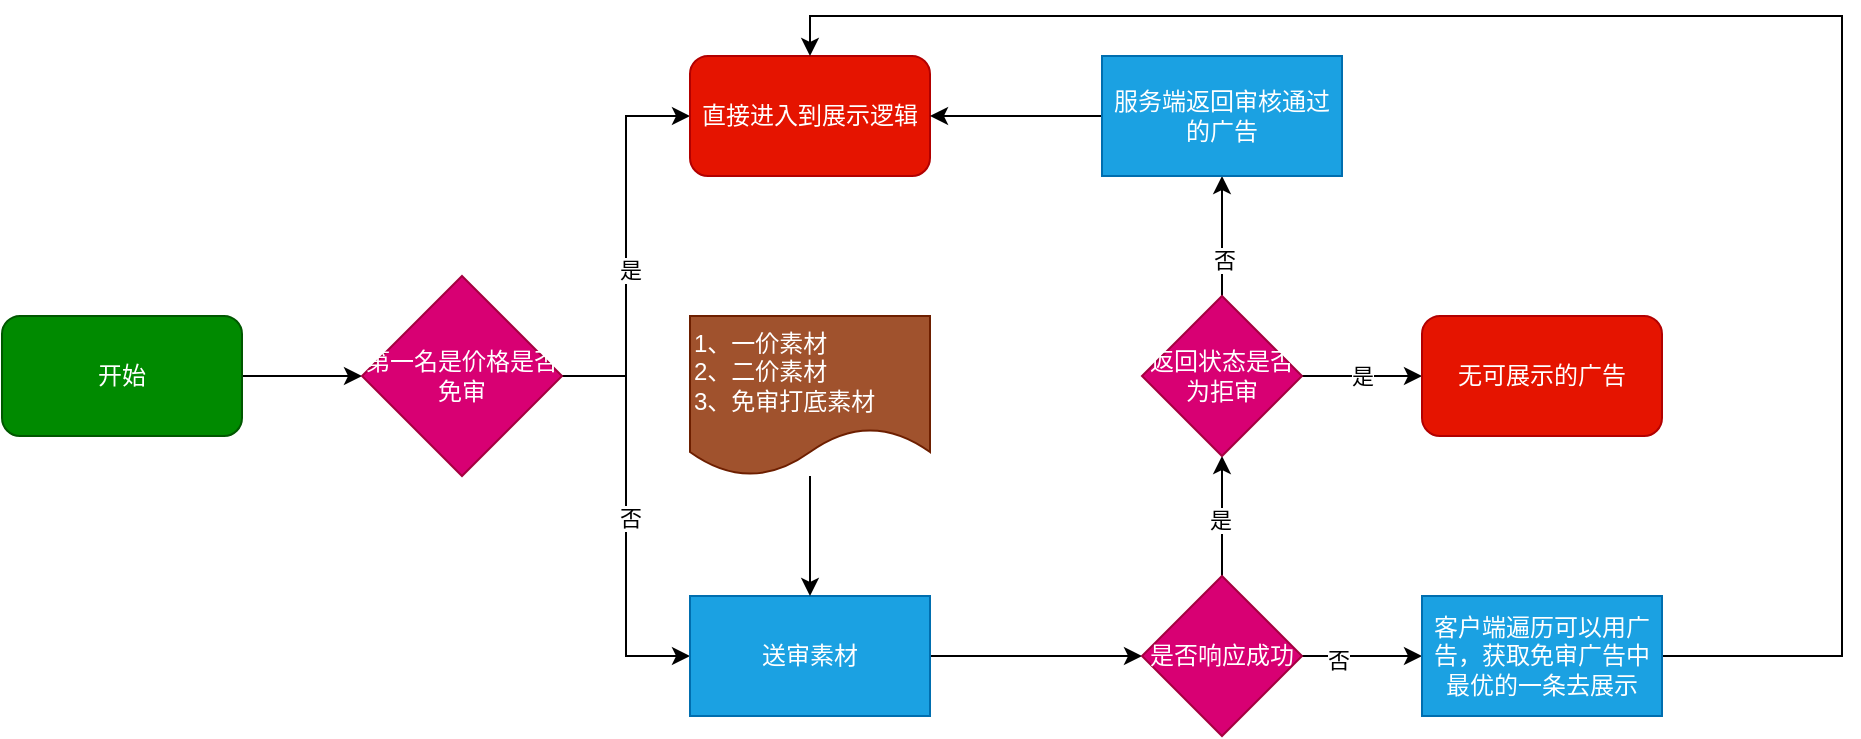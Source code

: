 <mxfile version="26.1.0">
  <diagram name="第 1 页" id="cXAoKrMgqpTc2uUaxv7u">
    <mxGraphModel dx="989" dy="536" grid="1" gridSize="10" guides="1" tooltips="1" connect="1" arrows="1" fold="1" page="1" pageScale="1" pageWidth="827" pageHeight="1169" math="0" shadow="0">
      <root>
        <mxCell id="0" />
        <mxCell id="1" parent="0" />
        <mxCell id="oLlinffS4dHNlLRgd4aY-5" value="" style="edgeStyle=orthogonalEdgeStyle;rounded=0;orthogonalLoop=1;jettySize=auto;html=1;" edge="1" parent="1" source="oLlinffS4dHNlLRgd4aY-1" target="oLlinffS4dHNlLRgd4aY-4">
          <mxGeometry relative="1" as="geometry" />
        </mxCell>
        <mxCell id="oLlinffS4dHNlLRgd4aY-1" value="开始" style="rounded=1;whiteSpace=wrap;html=1;fillColor=#008a00;fontColor=#ffffff;strokeColor=#005700;" vertex="1" parent="1">
          <mxGeometry x="70" y="320" width="120" height="60" as="geometry" />
        </mxCell>
        <mxCell id="oLlinffS4dHNlLRgd4aY-8" style="edgeStyle=orthogonalEdgeStyle;rounded=0;orthogonalLoop=1;jettySize=auto;html=1;entryX=0;entryY=0.5;entryDx=0;entryDy=0;" edge="1" parent="1" source="oLlinffS4dHNlLRgd4aY-4" target="oLlinffS4dHNlLRgd4aY-7">
          <mxGeometry relative="1" as="geometry" />
        </mxCell>
        <mxCell id="oLlinffS4dHNlLRgd4aY-10" value="否" style="edgeLabel;html=1;align=center;verticalAlign=middle;resizable=0;points=[];" vertex="1" connectable="0" parent="oLlinffS4dHNlLRgd4aY-8">
          <mxGeometry x="0.01" y="2" relative="1" as="geometry">
            <mxPoint as="offset" />
          </mxGeometry>
        </mxCell>
        <mxCell id="oLlinffS4dHNlLRgd4aY-9" style="edgeStyle=orthogonalEdgeStyle;rounded=0;orthogonalLoop=1;jettySize=auto;html=1;entryX=0;entryY=0.5;entryDx=0;entryDy=0;" edge="1" parent="1" source="oLlinffS4dHNlLRgd4aY-4" target="oLlinffS4dHNlLRgd4aY-6">
          <mxGeometry relative="1" as="geometry" />
        </mxCell>
        <mxCell id="oLlinffS4dHNlLRgd4aY-11" value="是" style="edgeLabel;html=1;align=center;verticalAlign=middle;resizable=0;points=[];" vertex="1" connectable="0" parent="oLlinffS4dHNlLRgd4aY-9">
          <mxGeometry x="-0.124" y="-2" relative="1" as="geometry">
            <mxPoint as="offset" />
          </mxGeometry>
        </mxCell>
        <mxCell id="oLlinffS4dHNlLRgd4aY-4" value="第一名是价格是否免审" style="rhombus;whiteSpace=wrap;html=1;fillColor=#d80073;fontColor=#ffffff;strokeColor=#A50040;" vertex="1" parent="1">
          <mxGeometry x="250" y="300" width="100" height="100" as="geometry" />
        </mxCell>
        <mxCell id="oLlinffS4dHNlLRgd4aY-6" value="直接进入到展示逻辑" style="rounded=1;whiteSpace=wrap;html=1;fillColor=#e51400;fontColor=#ffffff;strokeColor=#B20000;" vertex="1" parent="1">
          <mxGeometry x="414" y="190" width="120" height="60" as="geometry" />
        </mxCell>
        <mxCell id="oLlinffS4dHNlLRgd4aY-13" value="" style="edgeStyle=orthogonalEdgeStyle;rounded=0;orthogonalLoop=1;jettySize=auto;html=1;" edge="1" parent="1" source="oLlinffS4dHNlLRgd4aY-7" target="oLlinffS4dHNlLRgd4aY-12">
          <mxGeometry relative="1" as="geometry" />
        </mxCell>
        <mxCell id="oLlinffS4dHNlLRgd4aY-7" value="送审素材" style="rounded=0;whiteSpace=wrap;html=1;fillColor=#1ba1e2;fontColor=#ffffff;strokeColor=#006EAF;" vertex="1" parent="1">
          <mxGeometry x="414" y="460" width="120" height="60" as="geometry" />
        </mxCell>
        <mxCell id="oLlinffS4dHNlLRgd4aY-18" value="" style="edgeStyle=orthogonalEdgeStyle;rounded=0;orthogonalLoop=1;jettySize=auto;html=1;entryX=0.5;entryY=1;entryDx=0;entryDy=0;" edge="1" parent="1" source="oLlinffS4dHNlLRgd4aY-12" target="oLlinffS4dHNlLRgd4aY-23">
          <mxGeometry relative="1" as="geometry">
            <mxPoint x="680" y="380" as="targetPoint" />
          </mxGeometry>
        </mxCell>
        <mxCell id="oLlinffS4dHNlLRgd4aY-22" value="是" style="edgeLabel;html=1;align=center;verticalAlign=middle;resizable=0;points=[];" vertex="1" connectable="0" parent="oLlinffS4dHNlLRgd4aY-18">
          <mxGeometry x="-0.067" y="1" relative="1" as="geometry">
            <mxPoint as="offset" />
          </mxGeometry>
        </mxCell>
        <mxCell id="oLlinffS4dHNlLRgd4aY-20" value="" style="edgeStyle=orthogonalEdgeStyle;rounded=0;orthogonalLoop=1;jettySize=auto;html=1;" edge="1" parent="1" source="oLlinffS4dHNlLRgd4aY-12" target="oLlinffS4dHNlLRgd4aY-19">
          <mxGeometry relative="1" as="geometry" />
        </mxCell>
        <mxCell id="oLlinffS4dHNlLRgd4aY-21" value="否" style="edgeLabel;html=1;align=center;verticalAlign=middle;resizable=0;points=[];" vertex="1" connectable="0" parent="oLlinffS4dHNlLRgd4aY-20">
          <mxGeometry x="-0.4" y="-2" relative="1" as="geometry">
            <mxPoint as="offset" />
          </mxGeometry>
        </mxCell>
        <mxCell id="oLlinffS4dHNlLRgd4aY-12" value="是否响应成功" style="rhombus;whiteSpace=wrap;html=1;rounded=0;fillColor=#d80073;fontColor=#ffffff;strokeColor=#A50040;" vertex="1" parent="1">
          <mxGeometry x="640" y="450" width="80" height="80" as="geometry" />
        </mxCell>
        <mxCell id="oLlinffS4dHNlLRgd4aY-16" value="" style="edgeStyle=orthogonalEdgeStyle;rounded=0;orthogonalLoop=1;jettySize=auto;html=1;" edge="1" parent="1" source="oLlinffS4dHNlLRgd4aY-15" target="oLlinffS4dHNlLRgd4aY-7">
          <mxGeometry relative="1" as="geometry" />
        </mxCell>
        <mxCell id="oLlinffS4dHNlLRgd4aY-15" value="&lt;font style=&quot;color: rgb(255, 255, 255);&quot;&gt;&lt;span style=&quot;background-color: transparent;&quot;&gt;1、一价素材&lt;/span&gt;&lt;br&gt;&lt;span style=&quot;background-color: transparent;&quot;&gt;2、二价素材&lt;/span&gt;&lt;br&gt;&lt;/font&gt;&lt;div&gt;&lt;font style=&quot;color: rgb(255, 255, 255);&quot;&gt;3、免审打底素材&lt;/font&gt;&lt;/div&gt;" style="shape=document;whiteSpace=wrap;html=1;boundedLbl=1;align=left;fillColor=#a0522d;fontColor=#ffffff;strokeColor=#6D1F00;" vertex="1" parent="1">
          <mxGeometry x="414" y="320" width="120" height="80" as="geometry" />
        </mxCell>
        <mxCell id="oLlinffS4dHNlLRgd4aY-30" style="edgeStyle=orthogonalEdgeStyle;rounded=0;orthogonalLoop=1;jettySize=auto;html=1;entryX=0.5;entryY=0;entryDx=0;entryDy=0;" edge="1" parent="1" source="oLlinffS4dHNlLRgd4aY-19" target="oLlinffS4dHNlLRgd4aY-6">
          <mxGeometry relative="1" as="geometry">
            <Array as="points">
              <mxPoint x="990" y="490" />
              <mxPoint x="990" y="170" />
              <mxPoint x="474" y="170" />
            </Array>
          </mxGeometry>
        </mxCell>
        <mxCell id="oLlinffS4dHNlLRgd4aY-19" value="客户端遍历可以用广告，获取免审广告中最优的一条去展示" style="whiteSpace=wrap;html=1;rounded=0;fillColor=#1ba1e2;fontColor=#ffffff;strokeColor=#006EAF;" vertex="1" parent="1">
          <mxGeometry x="780" y="460" width="120" height="60" as="geometry" />
        </mxCell>
        <mxCell id="oLlinffS4dHNlLRgd4aY-25" value="是" style="edgeStyle=orthogonalEdgeStyle;rounded=0;orthogonalLoop=1;jettySize=auto;html=1;" edge="1" parent="1" source="oLlinffS4dHNlLRgd4aY-23" target="oLlinffS4dHNlLRgd4aY-24">
          <mxGeometry relative="1" as="geometry" />
        </mxCell>
        <mxCell id="oLlinffS4dHNlLRgd4aY-27" value="" style="edgeStyle=orthogonalEdgeStyle;rounded=0;orthogonalLoop=1;jettySize=auto;html=1;" edge="1" parent="1" source="oLlinffS4dHNlLRgd4aY-23" target="oLlinffS4dHNlLRgd4aY-26">
          <mxGeometry relative="1" as="geometry" />
        </mxCell>
        <mxCell id="oLlinffS4dHNlLRgd4aY-28" value="否" style="edgeLabel;html=1;align=center;verticalAlign=middle;resizable=0;points=[];" vertex="1" connectable="0" parent="oLlinffS4dHNlLRgd4aY-27">
          <mxGeometry x="-0.4" y="-1" relative="1" as="geometry">
            <mxPoint as="offset" />
          </mxGeometry>
        </mxCell>
        <mxCell id="oLlinffS4dHNlLRgd4aY-23" value="返回状态是否为拒审" style="rhombus;whiteSpace=wrap;html=1;fillColor=#d80073;fontColor=#ffffff;strokeColor=#A50040;" vertex="1" parent="1">
          <mxGeometry x="640" y="310" width="80" height="80" as="geometry" />
        </mxCell>
        <mxCell id="oLlinffS4dHNlLRgd4aY-24" value="无可展示的广告" style="whiteSpace=wrap;html=1;fillColor=#e51400;fontColor=#ffffff;strokeColor=#B20000;rounded=1;" vertex="1" parent="1">
          <mxGeometry x="780" y="320" width="120" height="60" as="geometry" />
        </mxCell>
        <mxCell id="oLlinffS4dHNlLRgd4aY-29" value="" style="edgeStyle=orthogonalEdgeStyle;rounded=0;orthogonalLoop=1;jettySize=auto;html=1;" edge="1" parent="1" source="oLlinffS4dHNlLRgd4aY-26" target="oLlinffS4dHNlLRgd4aY-6">
          <mxGeometry relative="1" as="geometry" />
        </mxCell>
        <mxCell id="oLlinffS4dHNlLRgd4aY-26" value="服务端返回审核通过的广告" style="rounded=0;whiteSpace=wrap;html=1;fillColor=#1ba1e2;fontColor=#ffffff;strokeColor=#006EAF;" vertex="1" parent="1">
          <mxGeometry x="620" y="190" width="120" height="60" as="geometry" />
        </mxCell>
      </root>
    </mxGraphModel>
  </diagram>
</mxfile>
